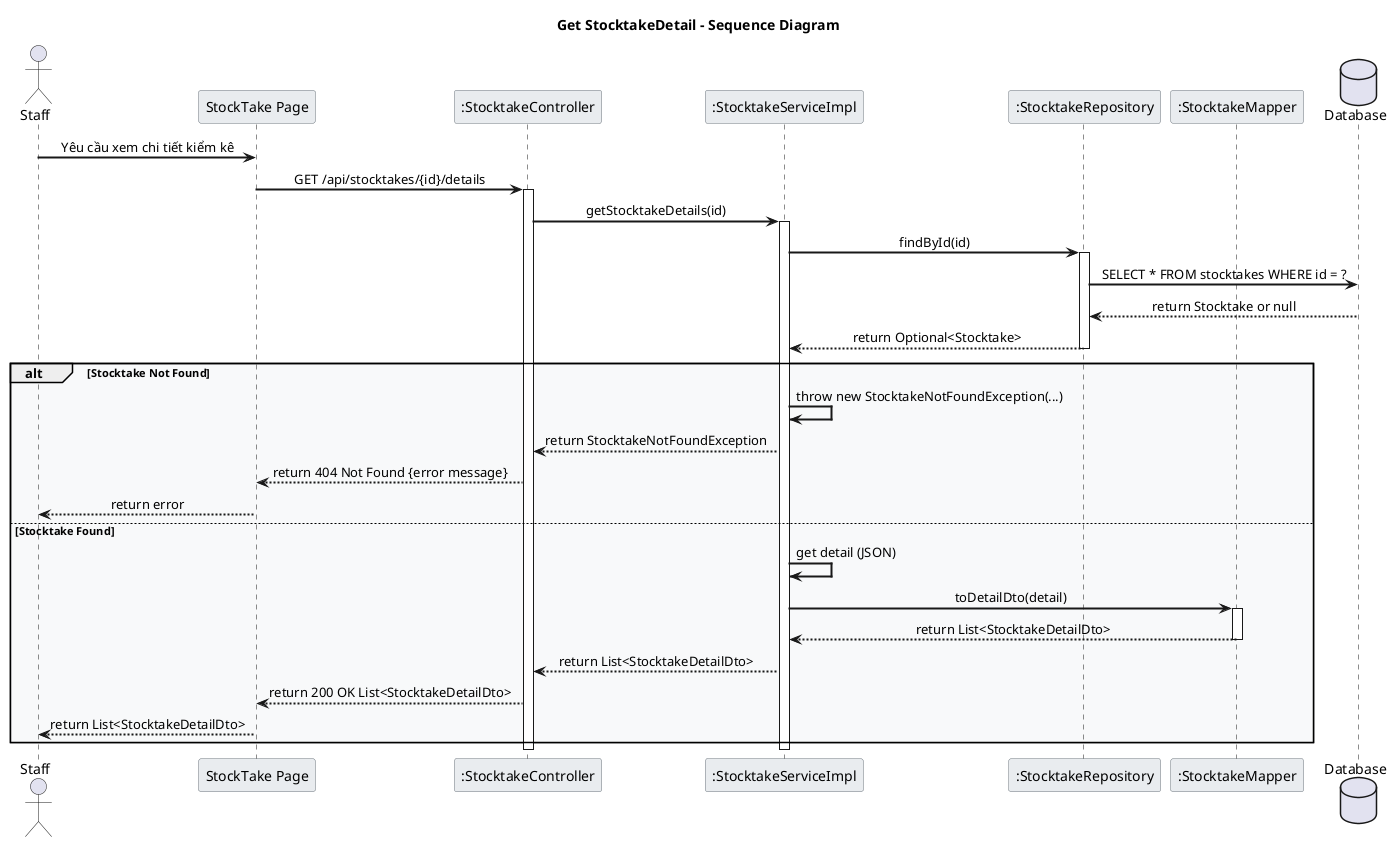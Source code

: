 @startuml Stocktake_GetDetail_Sequence

skinparam backgroundColor white
skinparam sequenceArrowThickness 2
skinparam sequenceMessageAlign center
skinparam sequenceGroupBodyBackgroundColor #F8F9FA
skinparam sequenceParticipantBorderColor #6C757D
skinparam sequenceParticipantBackgroundColor #E9ECEF
skinparam sequenceLifeLineStroke dash

title Get StocktakeDetail - Sequence Diagram

actor Staff
participant "StockTake Page" as UI
participant ":StocktakeController" as CC
participant ":StocktakeServiceImpl" as CS
participant ":StocktakeRepository" as CR
participant ":StocktakeMapper" as CM
database "Database" as DB

Staff -> UI : Yêu cầu xem chi tiết kiểm kê
UI -> CC : GET /api/stocktakes/{id}/details
activate CC
CC -> CS : getStocktakeDetails(id)
activate CS
CS -> CR : findById(id)
activate CR
CR -> DB : SELECT * FROM stocktakes WHERE id = ?
DB --> CR : return Stocktake or null
CR --> CS : return Optional<Stocktake>
deactivate CR
alt Stocktake Not Found
    CS -> CS : throw new StocktakeNotFoundException(...)
    CS --> CC : return StocktakeNotFoundException
    CC --> UI : return 404 Not Found {error message}
    UI --> Staff : return error
else Stocktake Found
    CS -> CS : get detail (JSON)
    CS -> CM : toDetailDto(detail)
    activate CM
    CM --> CS : return List<StocktakeDetailDto>
    deactivate CM
    CS --> CC : return List<StocktakeDetailDto>
    CC --> UI : return 200 OK List<StocktakeDetailDto>
    UI --> Staff : return List<StocktakeDetailDto>
end
deactivate CS
deactivate CC
@enduml 
